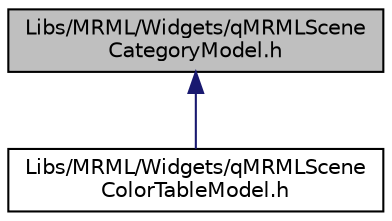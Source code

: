 digraph "Libs/MRML/Widgets/qMRMLSceneCategoryModel.h"
{
  bgcolor="transparent";
  edge [fontname="Helvetica",fontsize="10",labelfontname="Helvetica",labelfontsize="10"];
  node [fontname="Helvetica",fontsize="10",shape=record];
  Node6 [label="Libs/MRML/Widgets/qMRMLScene\lCategoryModel.h",height=0.2,width=0.4,color="black", fillcolor="grey75", style="filled", fontcolor="black"];
  Node6 -> Node7 [dir="back",color="midnightblue",fontsize="10",style="solid",fontname="Helvetica"];
  Node7 [label="Libs/MRML/Widgets/qMRMLScene\lColorTableModel.h",height=0.2,width=0.4,color="black",URL="$qMRMLSceneColorTableModel_8h.html"];
}
